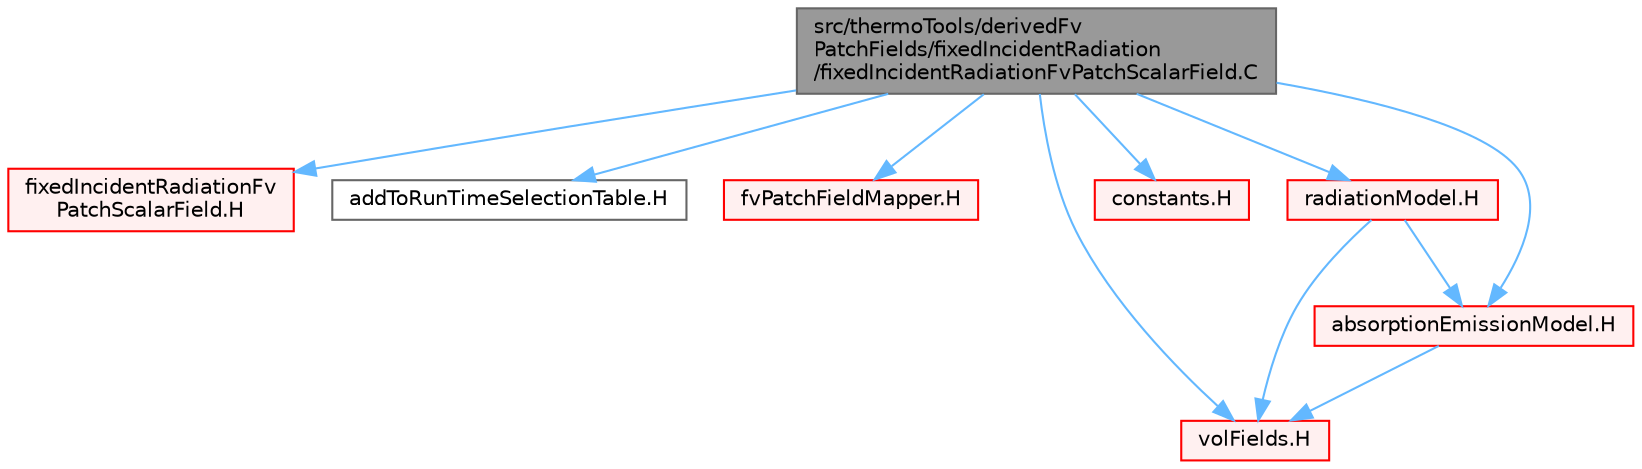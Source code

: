 digraph "src/thermoTools/derivedFvPatchFields/fixedIncidentRadiation/fixedIncidentRadiationFvPatchScalarField.C"
{
 // LATEX_PDF_SIZE
  bgcolor="transparent";
  edge [fontname=Helvetica,fontsize=10,labelfontname=Helvetica,labelfontsize=10];
  node [fontname=Helvetica,fontsize=10,shape=box,height=0.2,width=0.4];
  Node1 [id="Node000001",label="src/thermoTools/derivedFv\lPatchFields/fixedIncidentRadiation\l/fixedIncidentRadiationFvPatchScalarField.C",height=0.2,width=0.4,color="gray40", fillcolor="grey60", style="filled", fontcolor="black",tooltip=" "];
  Node1 -> Node2 [id="edge1_Node000001_Node000002",color="steelblue1",style="solid",tooltip=" "];
  Node2 [id="Node000002",label="fixedIncidentRadiationFv\lPatchScalarField.H",height=0.2,width=0.4,color="red", fillcolor="#FFF0F0", style="filled",URL="$fixedIncidentRadiationFvPatchScalarField_8H.html",tooltip=" "];
  Node1 -> Node296 [id="edge2_Node000001_Node000296",color="steelblue1",style="solid",tooltip=" "];
  Node296 [id="Node000296",label="addToRunTimeSelectionTable.H",height=0.2,width=0.4,color="grey40", fillcolor="white", style="filled",URL="$addToRunTimeSelectionTable_8H.html",tooltip="Macros for easy insertion into run-time selection tables."];
  Node1 -> Node295 [id="edge3_Node000001_Node000295",color="steelblue1",style="solid",tooltip=" "];
  Node295 [id="Node000295",label="fvPatchFieldMapper.H",height=0.2,width=0.4,color="red", fillcolor="#FFF0F0", style="filled",URL="$fvPatchFieldMapper_8H.html",tooltip=" "];
  Node1 -> Node297 [id="edge4_Node000001_Node000297",color="steelblue1",style="solid",tooltip=" "];
  Node297 [id="Node000297",label="volFields.H",height=0.2,width=0.4,color="red", fillcolor="#FFF0F0", style="filled",URL="$volFields_8H.html",tooltip=" "];
  Node1 -> Node394 [id="edge5_Node000001_Node000394",color="steelblue1",style="solid",tooltip=" "];
  Node394 [id="Node000394",label="constants.H",height=0.2,width=0.4,color="red", fillcolor="#FFF0F0", style="filled",URL="$constants_8H.html",tooltip=" "];
  Node1 -> Node402 [id="edge6_Node000001_Node000402",color="steelblue1",style="solid",tooltip=" "];
  Node402 [id="Node000402",label="radiationModel.H",height=0.2,width=0.4,color="red", fillcolor="#FFF0F0", style="filled",URL="$radiationModel_8H.html",tooltip=" "];
  Node402 -> Node297 [id="edge7_Node000402_Node000297",color="steelblue1",style="solid",tooltip=" "];
  Node402 -> Node405 [id="edge8_Node000402_Node000405",color="steelblue1",style="solid",tooltip=" "];
  Node405 [id="Node000405",label="absorptionEmissionModel.H",height=0.2,width=0.4,color="red", fillcolor="#FFF0F0", style="filled",URL="$absorptionEmissionModel_8H.html",tooltip=" "];
  Node405 -> Node297 [id="edge9_Node000405_Node000297",color="steelblue1",style="solid",tooltip=" "];
  Node1 -> Node405 [id="edge10_Node000001_Node000405",color="steelblue1",style="solid",tooltip=" "];
}
